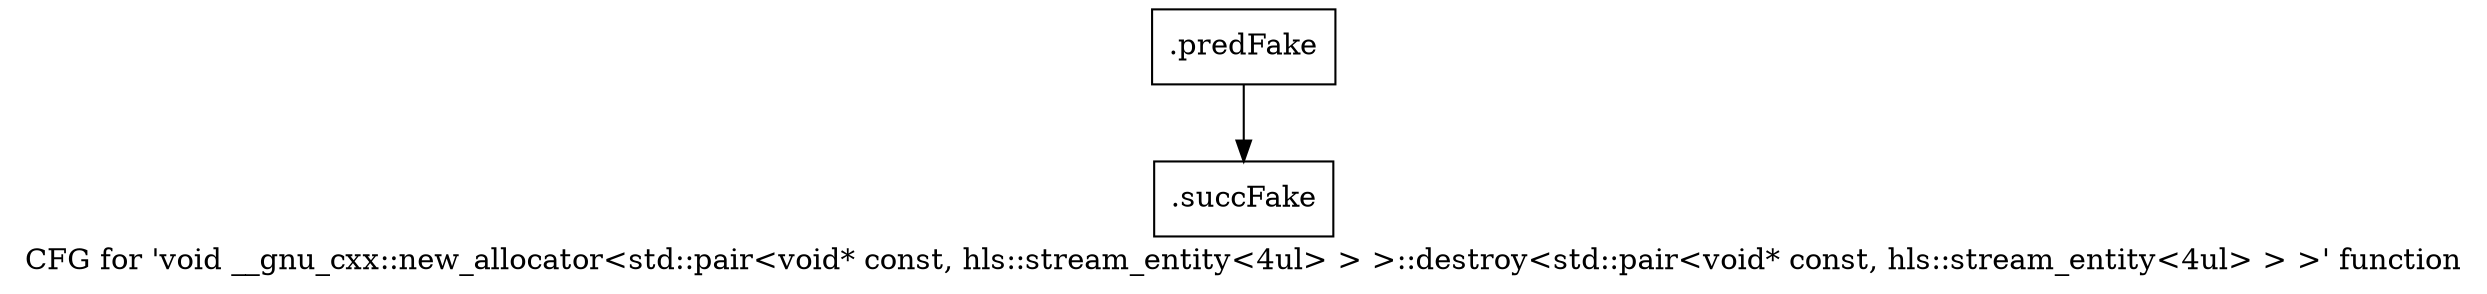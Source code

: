digraph "CFG for 'void __gnu_cxx::new_allocator\<std::pair\<void* const, hls::stream_entity\<4ul\> \> \>::destroy\<std::pair\<void* const, hls::stream_entity\<4ul\> \> \>' function" {
	label="CFG for 'void __gnu_cxx::new_allocator\<std::pair\<void* const, hls::stream_entity\<4ul\> \> \>::destroy\<std::pair\<void* const, hls::stream_entity\<4ul\> \> \>' function";

	Node0x5fe4080 [shape=record,filename="",linenumber="",label="{.predFake}"];
	Node0x5fe4080 -> Node0x631fc10[ callList="" memoryops="" filename="/mnt/xilinx/Vitis_HLS/2021.2/tps/lnx64/gcc-6.2.0/lib/gcc/x86_64-pc-linux-gnu/6.2.0/../../../../include/c++/6.2.0/ext/new_allocator.h" execusionnum="0"];
	Node0x631fc10 [shape=record,filename="/mnt/xilinx/Vitis_HLS/2021.2/tps/lnx64/gcc-6.2.0/lib/gcc/x86_64-pc-linux-gnu/6.2.0/../../../../include/c++/6.2.0/ext/new_allocator.h",linenumber="124",label="{.succFake}"];
}

